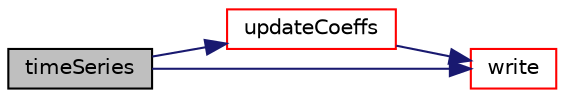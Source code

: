 digraph "timeSeries"
{
  bgcolor="transparent";
  edge [fontname="Helvetica",fontsize="10",labelfontname="Helvetica",labelfontsize="10"];
  node [fontname="Helvetica",fontsize="10",shape=record];
  rankdir="LR";
  Node24 [label="timeSeries",height=0.2,width=0.4,color="black", fillcolor="grey75", style="filled", fontcolor="black"];
  Node24 -> Node25 [color="midnightblue",fontsize="10",style="solid",fontname="Helvetica"];
  Node25 [label="updateCoeffs",height=0.2,width=0.4,color="red",URL="$a27737.html#a7e24eafac629d3733181cd942d4c902f",tooltip="Update the coefficients associated with the patch field. "];
  Node25 -> Node27 [color="midnightblue",fontsize="10",style="solid",fontname="Helvetica"];
  Node27 [label="write",height=0.2,width=0.4,color="red",URL="$a27737.html#a293fdfec8bdfbd5c3913ab4c9f3454ff",tooltip="Write. "];
  Node24 -> Node27 [color="midnightblue",fontsize="10",style="solid",fontname="Helvetica"];
}
